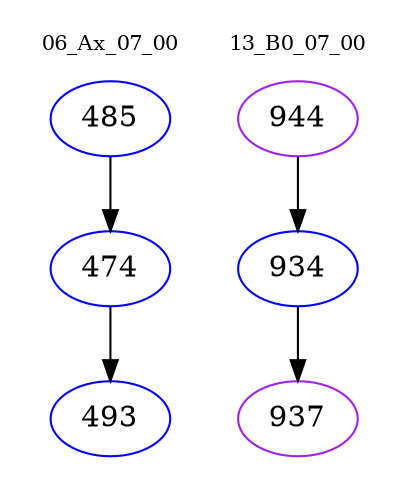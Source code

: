 digraph{
subgraph cluster_0 {
color = white
label = "06_Ax_07_00";
fontsize=10;
T0_485 [label="485", color="blue"]
T0_485 -> T0_474 [color="black"]
T0_474 [label="474", color="blue"]
T0_474 -> T0_493 [color="black"]
T0_493 [label="493", color="blue"]
}
subgraph cluster_1 {
color = white
label = "13_B0_07_00";
fontsize=10;
T1_944 [label="944", color="purple"]
T1_944 -> T1_934 [color="black"]
T1_934 [label="934", color="blue"]
T1_934 -> T1_937 [color="black"]
T1_937 [label="937", color="purple"]
}
}
